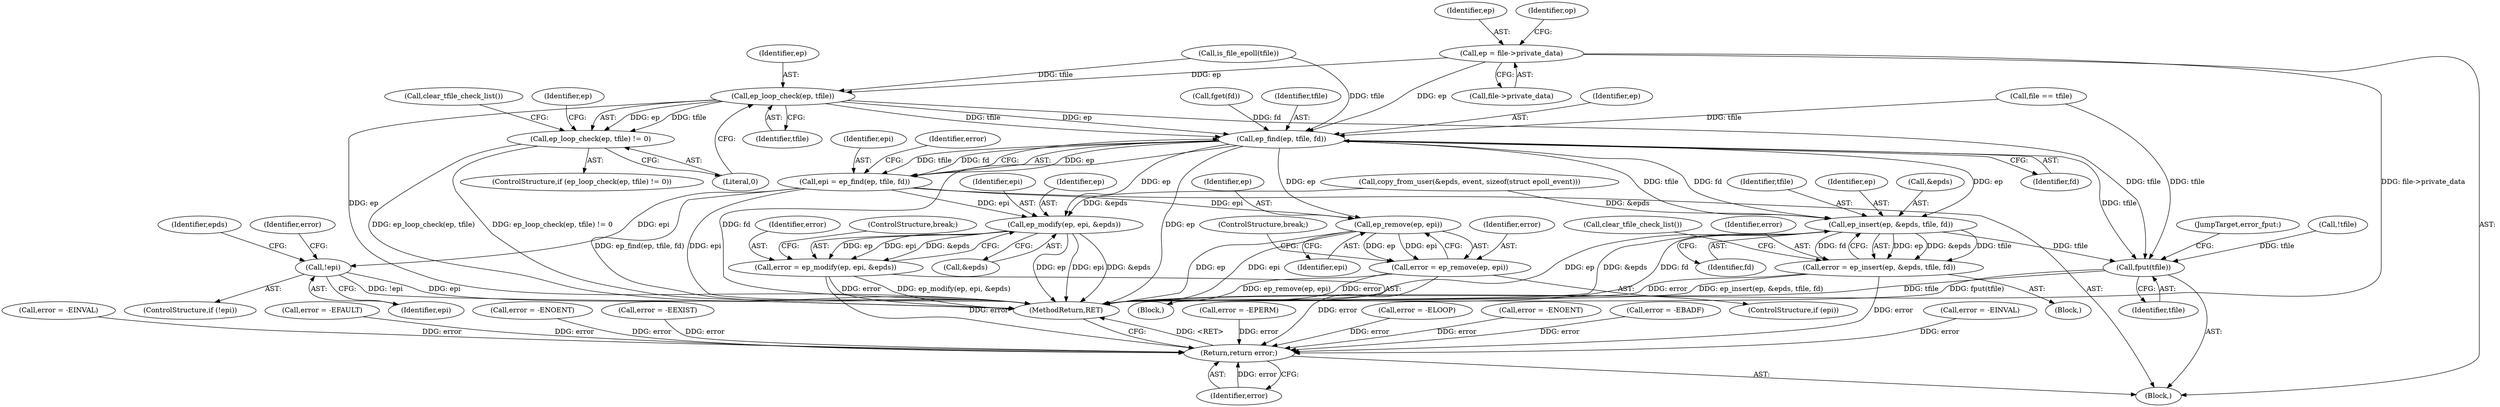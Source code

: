 digraph "0_linux_13d518074a952d33d47c428419693f63389547e9@pointer" {
"1000193" [label="(Call,ep = file->private_data)"];
"1000228" [label="(Call,ep_loop_check(ep, tfile))"];
"1000227" [label="(Call,ep_loop_check(ep, tfile) != 0)"];
"1000251" [label="(Call,ep_find(ep, tfile, fd))"];
"1000249" [label="(Call,epi = ep_find(ep, tfile, fd))"];
"1000264" [label="(Call,!epi)"];
"1000294" [label="(Call,ep_remove(ep, epi))"];
"1000292" [label="(Call,error = ep_remove(ep, epi))"];
"1000344" [label="(Return,return error;)"];
"1000316" [label="(Call,ep_modify(ep, epi, &epds))"];
"1000314" [label="(Call,error = ep_modify(ep, epi, &epds))"];
"1000276" [label="(Call,ep_insert(ep, &epds, tfile, fd))"];
"1000274" [label="(Call,error = ep_insert(ep, &epds, tfile, fd))"];
"1000338" [label="(Call,fput(tfile))"];
"1000290" [label="(ControlStructure,if (epi))"];
"1000249" [label="(Call,epi = ep_find(ep, tfile, fd))"];
"1000219" [label="(Call,is_file_epoll(tfile))"];
"1000256" [label="(Identifier,error)"];
"1000283" [label="(Call,error = -EEXIST)"];
"1000339" [label="(Identifier,tfile)"];
"1000302" [label="(ControlStructure,break;)"];
"1000344" [label="(Return,return error;)"];
"1000277" [label="(Identifier,ep)"];
"1000326" [label="(ControlStructure,break;)"];
"1000317" [label="(Identifier,ep)"];
"1000322" [label="(Call,error = -ENOENT)"];
"1000193" [label="(Call,ep = file->private_data)"];
"1000186" [label="(Call,file == tfile)"];
"1000278" [label="(Call,&epds)"];
"1000222" [label="(Call,error = -ELOOP)"];
"1000265" [label="(Identifier,epi)"];
"1000287" [label="(Call,clear_tfile_check_list())"];
"1000233" [label="(Call,clear_tfile_check_list())"];
"1000340" [label="(JumpTarget,error_fput:)"];
"1000160" [label="(Call,!tfile)"];
"1000315" [label="(Identifier,error)"];
"1000319" [label="(Call,&epds)"];
"1000284" [label="(Identifier,error)"];
"1000296" [label="(Identifier,epi)"];
"1000338" [label="(Call,fput(tfile))"];
"1000295" [label="(Identifier,ep)"];
"1000163" [label="(Call,error = -EPERM)"];
"1000306" [label="(Block,)"];
"1000269" [label="(Identifier,epds)"];
"1000250" [label="(Identifier,epi)"];
"1000318" [label="(Identifier,epi)"];
"1000226" [label="(ControlStructure,if (ep_loop_check(ep, tfile) != 0))"];
"1000346" [label="(MethodReturn,RET)"];
"1000143" [label="(Call,error = -EBADF)"];
"1000136" [label="(Call,copy_from_user(&epds, event, sizeof(struct epoll_event)))"];
"1000230" [label="(Identifier,tfile)"];
"1000275" [label="(Identifier,error)"];
"1000180" [label="(Call,error = -EINVAL)"];
"1000294" [label="(Call,ep_remove(ep, epi))"];
"1000293" [label="(Identifier,error)"];
"1000194" [label="(Identifier,ep)"];
"1000253" [label="(Identifier,tfile)"];
"1000292" [label="(Call,error = ep_remove(ep, epi))"];
"1000281" [label="(Identifier,fd)"];
"1000117" [label="(Block,)"];
"1000252" [label="(Identifier,ep)"];
"1000195" [label="(Call,file->private_data)"];
"1000255" [label="(Call,error = -EINVAL)"];
"1000314" [label="(Call,error = ep_modify(ep, epi, &epds))"];
"1000227" [label="(Call,ep_loop_check(ep, tfile) != 0)"];
"1000229" [label="(Identifier,ep)"];
"1000157" [label="(Call,fget(fd))"];
"1000276" [label="(Call,ep_insert(ep, &epds, tfile, fd))"];
"1000263" [label="(ControlStructure,if (!epi))"];
"1000128" [label="(Call,error = -EFAULT)"];
"1000254" [label="(Identifier,fd)"];
"1000274" [label="(Call,error = ep_insert(ep, &epds, tfile, fd))"];
"1000298" [label="(Call,error = -ENOENT)"];
"1000231" [label="(Literal,0)"];
"1000251" [label="(Call,ep_find(ep, tfile, fd))"];
"1000246" [label="(Identifier,ep)"];
"1000264" [label="(Call,!epi)"];
"1000280" [label="(Identifier,tfile)"];
"1000201" [label="(Identifier,op)"];
"1000316" [label="(Call,ep_modify(ep, epi, &epds))"];
"1000345" [label="(Identifier,error)"];
"1000266" [label="(Block,)"];
"1000228" [label="(Call,ep_loop_check(ep, tfile))"];
"1000193" -> "1000117"  [label="AST: "];
"1000193" -> "1000195"  [label="CFG: "];
"1000194" -> "1000193"  [label="AST: "];
"1000195" -> "1000193"  [label="AST: "];
"1000201" -> "1000193"  [label="CFG: "];
"1000193" -> "1000346"  [label="DDG: file->private_data"];
"1000193" -> "1000228"  [label="DDG: ep"];
"1000193" -> "1000251"  [label="DDG: ep"];
"1000228" -> "1000227"  [label="AST: "];
"1000228" -> "1000230"  [label="CFG: "];
"1000229" -> "1000228"  [label="AST: "];
"1000230" -> "1000228"  [label="AST: "];
"1000231" -> "1000228"  [label="CFG: "];
"1000228" -> "1000346"  [label="DDG: ep"];
"1000228" -> "1000227"  [label="DDG: ep"];
"1000228" -> "1000227"  [label="DDG: tfile"];
"1000219" -> "1000228"  [label="DDG: tfile"];
"1000228" -> "1000251"  [label="DDG: ep"];
"1000228" -> "1000251"  [label="DDG: tfile"];
"1000228" -> "1000338"  [label="DDG: tfile"];
"1000227" -> "1000226"  [label="AST: "];
"1000227" -> "1000231"  [label="CFG: "];
"1000231" -> "1000227"  [label="AST: "];
"1000233" -> "1000227"  [label="CFG: "];
"1000246" -> "1000227"  [label="CFG: "];
"1000227" -> "1000346"  [label="DDG: ep_loop_check(ep, tfile) != 0"];
"1000227" -> "1000346"  [label="DDG: ep_loop_check(ep, tfile)"];
"1000251" -> "1000249"  [label="AST: "];
"1000251" -> "1000254"  [label="CFG: "];
"1000252" -> "1000251"  [label="AST: "];
"1000253" -> "1000251"  [label="AST: "];
"1000254" -> "1000251"  [label="AST: "];
"1000249" -> "1000251"  [label="CFG: "];
"1000251" -> "1000346"  [label="DDG: fd"];
"1000251" -> "1000346"  [label="DDG: ep"];
"1000251" -> "1000249"  [label="DDG: ep"];
"1000251" -> "1000249"  [label="DDG: tfile"];
"1000251" -> "1000249"  [label="DDG: fd"];
"1000186" -> "1000251"  [label="DDG: tfile"];
"1000219" -> "1000251"  [label="DDG: tfile"];
"1000157" -> "1000251"  [label="DDG: fd"];
"1000251" -> "1000276"  [label="DDG: ep"];
"1000251" -> "1000276"  [label="DDG: tfile"];
"1000251" -> "1000276"  [label="DDG: fd"];
"1000251" -> "1000294"  [label="DDG: ep"];
"1000251" -> "1000316"  [label="DDG: ep"];
"1000251" -> "1000338"  [label="DDG: tfile"];
"1000249" -> "1000117"  [label="AST: "];
"1000250" -> "1000249"  [label="AST: "];
"1000256" -> "1000249"  [label="CFG: "];
"1000249" -> "1000346"  [label="DDG: ep_find(ep, tfile, fd)"];
"1000249" -> "1000346"  [label="DDG: epi"];
"1000249" -> "1000264"  [label="DDG: epi"];
"1000249" -> "1000294"  [label="DDG: epi"];
"1000249" -> "1000316"  [label="DDG: epi"];
"1000264" -> "1000263"  [label="AST: "];
"1000264" -> "1000265"  [label="CFG: "];
"1000265" -> "1000264"  [label="AST: "];
"1000269" -> "1000264"  [label="CFG: "];
"1000284" -> "1000264"  [label="CFG: "];
"1000264" -> "1000346"  [label="DDG: epi"];
"1000264" -> "1000346"  [label="DDG: !epi"];
"1000294" -> "1000292"  [label="AST: "];
"1000294" -> "1000296"  [label="CFG: "];
"1000295" -> "1000294"  [label="AST: "];
"1000296" -> "1000294"  [label="AST: "];
"1000292" -> "1000294"  [label="CFG: "];
"1000294" -> "1000346"  [label="DDG: epi"];
"1000294" -> "1000346"  [label="DDG: ep"];
"1000294" -> "1000292"  [label="DDG: ep"];
"1000294" -> "1000292"  [label="DDG: epi"];
"1000292" -> "1000290"  [label="AST: "];
"1000293" -> "1000292"  [label="AST: "];
"1000302" -> "1000292"  [label="CFG: "];
"1000292" -> "1000346"  [label="DDG: ep_remove(ep, epi)"];
"1000292" -> "1000346"  [label="DDG: error"];
"1000292" -> "1000344"  [label="DDG: error"];
"1000344" -> "1000117"  [label="AST: "];
"1000344" -> "1000345"  [label="CFG: "];
"1000345" -> "1000344"  [label="AST: "];
"1000346" -> "1000344"  [label="CFG: "];
"1000344" -> "1000346"  [label="DDG: <RET>"];
"1000345" -> "1000344"  [label="DDG: error"];
"1000163" -> "1000344"  [label="DDG: error"];
"1000298" -> "1000344"  [label="DDG: error"];
"1000180" -> "1000344"  [label="DDG: error"];
"1000322" -> "1000344"  [label="DDG: error"];
"1000255" -> "1000344"  [label="DDG: error"];
"1000222" -> "1000344"  [label="DDG: error"];
"1000314" -> "1000344"  [label="DDG: error"];
"1000283" -> "1000344"  [label="DDG: error"];
"1000274" -> "1000344"  [label="DDG: error"];
"1000128" -> "1000344"  [label="DDG: error"];
"1000143" -> "1000344"  [label="DDG: error"];
"1000316" -> "1000314"  [label="AST: "];
"1000316" -> "1000319"  [label="CFG: "];
"1000317" -> "1000316"  [label="AST: "];
"1000318" -> "1000316"  [label="AST: "];
"1000319" -> "1000316"  [label="AST: "];
"1000314" -> "1000316"  [label="CFG: "];
"1000316" -> "1000346"  [label="DDG: epi"];
"1000316" -> "1000346"  [label="DDG: &epds"];
"1000316" -> "1000346"  [label="DDG: ep"];
"1000316" -> "1000314"  [label="DDG: ep"];
"1000316" -> "1000314"  [label="DDG: epi"];
"1000316" -> "1000314"  [label="DDG: &epds"];
"1000136" -> "1000316"  [label="DDG: &epds"];
"1000314" -> "1000306"  [label="AST: "];
"1000315" -> "1000314"  [label="AST: "];
"1000326" -> "1000314"  [label="CFG: "];
"1000314" -> "1000346"  [label="DDG: error"];
"1000314" -> "1000346"  [label="DDG: ep_modify(ep, epi, &epds)"];
"1000276" -> "1000274"  [label="AST: "];
"1000276" -> "1000281"  [label="CFG: "];
"1000277" -> "1000276"  [label="AST: "];
"1000278" -> "1000276"  [label="AST: "];
"1000280" -> "1000276"  [label="AST: "];
"1000281" -> "1000276"  [label="AST: "];
"1000274" -> "1000276"  [label="CFG: "];
"1000276" -> "1000346"  [label="DDG: &epds"];
"1000276" -> "1000346"  [label="DDG: fd"];
"1000276" -> "1000346"  [label="DDG: ep"];
"1000276" -> "1000274"  [label="DDG: ep"];
"1000276" -> "1000274"  [label="DDG: &epds"];
"1000276" -> "1000274"  [label="DDG: tfile"];
"1000276" -> "1000274"  [label="DDG: fd"];
"1000136" -> "1000276"  [label="DDG: &epds"];
"1000276" -> "1000338"  [label="DDG: tfile"];
"1000274" -> "1000266"  [label="AST: "];
"1000275" -> "1000274"  [label="AST: "];
"1000287" -> "1000274"  [label="CFG: "];
"1000274" -> "1000346"  [label="DDG: error"];
"1000274" -> "1000346"  [label="DDG: ep_insert(ep, &epds, tfile, fd)"];
"1000338" -> "1000117"  [label="AST: "];
"1000338" -> "1000339"  [label="CFG: "];
"1000339" -> "1000338"  [label="AST: "];
"1000340" -> "1000338"  [label="CFG: "];
"1000338" -> "1000346"  [label="DDG: tfile"];
"1000338" -> "1000346"  [label="DDG: fput(tfile)"];
"1000186" -> "1000338"  [label="DDG: tfile"];
"1000160" -> "1000338"  [label="DDG: tfile"];
}

